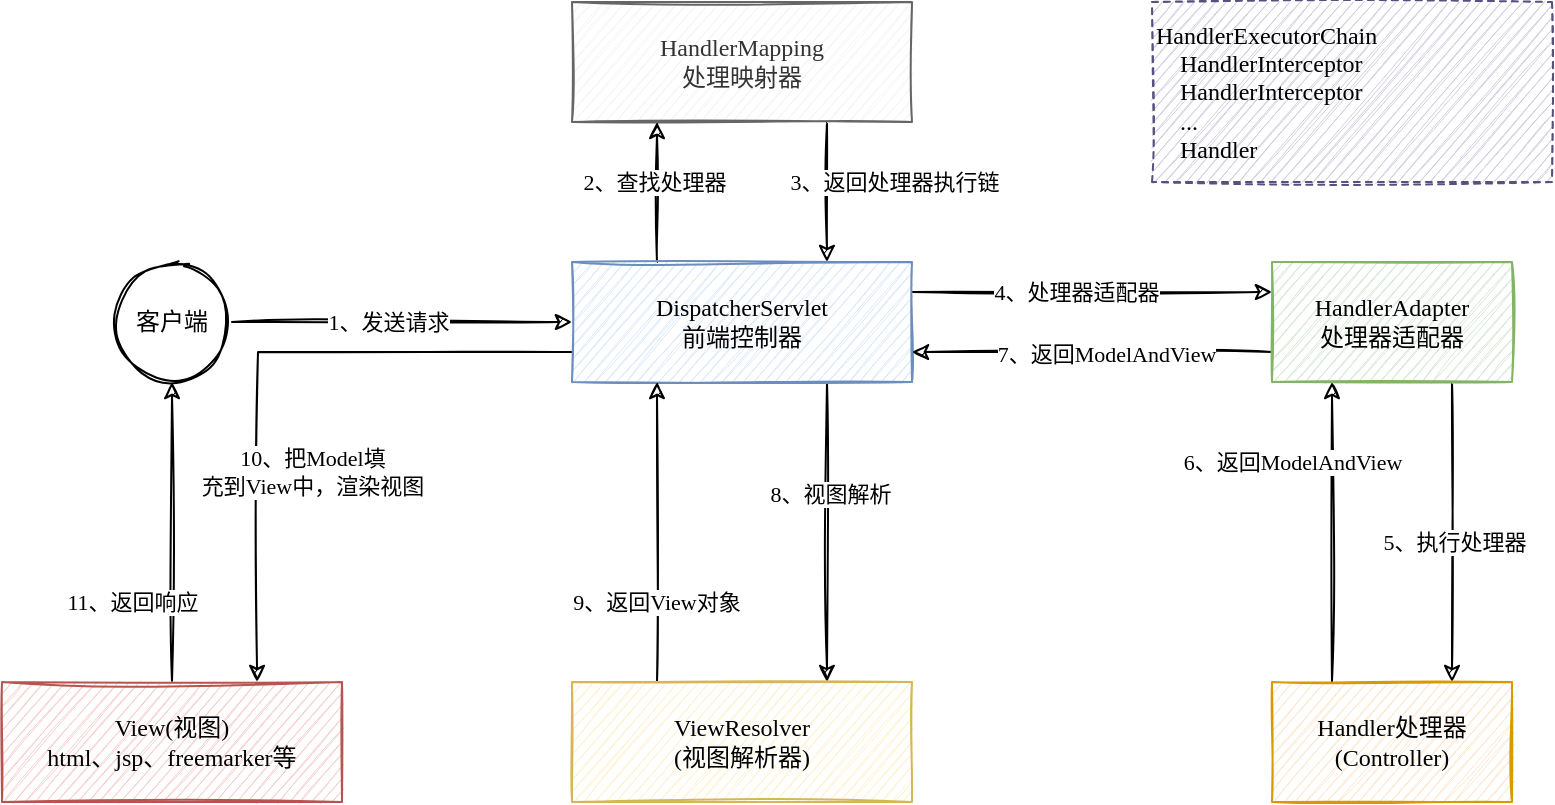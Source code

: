 <mxfile>
    <diagram id="Qq0oh-BUDth8Eb7jMFHC" name="第 1 页">
        <mxGraphModel dx="990" dy="585" grid="1" gridSize="10" guides="1" tooltips="1" connect="1" arrows="1" fold="1" page="1" pageScale="1" pageWidth="827" pageHeight="1169" math="0" shadow="0">
            <root>
                <mxCell id="0"/>
                <mxCell id="1" parent="0"/>
                <mxCell id="7" value="" style="edgeStyle=none;html=1;fontFamily=Lucida Console;sketch=1;exitX=0.75;exitY=1;exitDx=0;exitDy=0;entryX=0.75;entryY=0;entryDx=0;entryDy=0;" edge="1" parent="1" source="3" target="6">
                    <mxGeometry relative="1" as="geometry">
                        <Array as="points"/>
                    </mxGeometry>
                </mxCell>
                <mxCell id="15" value="3、返回处理器执行链" style="edgeLabel;html=1;align=center;verticalAlign=middle;resizable=0;points=[];fontFamily=Lucida Console;" vertex="1" connectable="0" parent="7">
                    <mxGeometry x="-0.457" y="-4" relative="1" as="geometry">
                        <mxPoint x="37" y="11" as="offset"/>
                    </mxGeometry>
                </mxCell>
                <mxCell id="3" value="HandlerMapping&lt;br&gt;处理映射器" style="rounded=0;whiteSpace=wrap;html=1;sketch=1;glass=0;fontFamily=Lucida Console;fillColor=#f5f5f5;strokeColor=#666666;fontColor=#333333;" vertex="1" parent="1">
                    <mxGeometry x="320" y="110" width="170" height="60" as="geometry"/>
                </mxCell>
                <mxCell id="12" value="" style="edgeStyle=none;sketch=1;html=1;fontFamily=Lucida Console;exitX=0.25;exitY=0;exitDx=0;exitDy=0;entryX=0.25;entryY=1;entryDx=0;entryDy=0;" edge="1" parent="1" source="6" target="3">
                    <mxGeometry relative="1" as="geometry"/>
                </mxCell>
                <mxCell id="14" value="2、查找处理器" style="edgeLabel;html=1;align=center;verticalAlign=middle;resizable=0;points=[];fontFamily=Lucida Console;" vertex="1" connectable="0" parent="12">
                    <mxGeometry x="0.543" y="2" relative="1" as="geometry">
                        <mxPoint y="14" as="offset"/>
                    </mxGeometry>
                </mxCell>
                <mxCell id="16" style="edgeStyle=none;sketch=1;html=1;exitX=1;exitY=0.25;exitDx=0;exitDy=0;fontFamily=Lucida Console;entryX=0;entryY=0.25;entryDx=0;entryDy=0;" edge="1" parent="1" source="6" target="17">
                    <mxGeometry relative="1" as="geometry">
                        <mxPoint x="590" y="255" as="targetPoint"/>
                    </mxGeometry>
                </mxCell>
                <mxCell id="18" value="4、处理器适配器" style="edgeLabel;html=1;align=center;verticalAlign=middle;resizable=0;points=[];fontFamily=Lucida Console;" vertex="1" connectable="0" parent="16">
                    <mxGeometry x="-0.212" relative="1" as="geometry">
                        <mxPoint x="11" as="offset"/>
                    </mxGeometry>
                </mxCell>
                <mxCell id="27" style="edgeStyle=none;sketch=1;html=1;exitX=0.75;exitY=1;exitDx=0;exitDy=0;entryX=0.75;entryY=0;entryDx=0;entryDy=0;fontFamily=Lucida Console;" edge="1" parent="1" source="6" target="26">
                    <mxGeometry relative="1" as="geometry"/>
                </mxCell>
                <mxCell id="29" value="8、视图解析" style="edgeLabel;html=1;align=center;verticalAlign=middle;resizable=0;points=[];fontFamily=Lucida Console;" vertex="1" connectable="0" parent="27">
                    <mxGeometry x="-0.253" y="1" relative="1" as="geometry">
                        <mxPoint as="offset"/>
                    </mxGeometry>
                </mxCell>
                <mxCell id="34" style="edgeStyle=none;rounded=0;sketch=1;html=1;exitX=0;exitY=0.75;exitDx=0;exitDy=0;entryX=0.75;entryY=0;entryDx=0;entryDy=0;fontFamily=Lucida Console;" edge="1" parent="1" source="6" target="31">
                    <mxGeometry relative="1" as="geometry">
                        <Array as="points">
                            <mxPoint x="163" y="285"/>
                        </Array>
                    </mxGeometry>
                </mxCell>
                <mxCell id="35" value="10、把Model填&lt;br&gt;充到View中，渲染视图" style="edgeLabel;html=1;align=center;verticalAlign=middle;resizable=0;points=[];fontFamily=Lucida Console;" vertex="1" connectable="0" parent="34">
                    <mxGeometry x="0.347" y="-1" relative="1" as="geometry">
                        <mxPoint x="28" as="offset"/>
                    </mxGeometry>
                </mxCell>
                <mxCell id="6" value="DispatcherServlet&lt;br&gt;前端控制器" style="whiteSpace=wrap;html=1;fontFamily=Lucida Console;fillColor=#dae8fc;strokeColor=#6c8ebf;rounded=0;sketch=1;glass=0;" vertex="1" parent="1">
                    <mxGeometry x="320" y="240" width="170" height="60" as="geometry"/>
                </mxCell>
                <mxCell id="9" style="edgeStyle=none;sketch=1;html=1;entryX=0;entryY=0.5;entryDx=0;entryDy=0;fontFamily=Lucida Console;" edge="1" parent="1" source="8" target="6">
                    <mxGeometry relative="1" as="geometry"/>
                </mxCell>
                <mxCell id="11" value="1、发送请求" style="edgeLabel;html=1;align=center;verticalAlign=middle;resizable=0;points=[];fontFamily=Lucida Console;" vertex="1" connectable="0" parent="9">
                    <mxGeometry x="-0.418" y="-1" relative="1" as="geometry">
                        <mxPoint x="28" y="-1" as="offset"/>
                    </mxGeometry>
                </mxCell>
                <mxCell id="8" value="客户端" style="ellipse;whiteSpace=wrap;html=1;aspect=fixed;rounded=0;glass=0;sketch=1;fontFamily=Lucida Console;" vertex="1" parent="1">
                    <mxGeometry x="90" y="240" width="60" height="60" as="geometry"/>
                </mxCell>
                <mxCell id="21" style="edgeStyle=none;sketch=1;html=1;exitX=0.75;exitY=1;exitDx=0;exitDy=0;entryX=0.75;entryY=0;entryDx=0;entryDy=0;fontFamily=Lucida Console;" edge="1" parent="1" source="17" target="19">
                    <mxGeometry relative="1" as="geometry"/>
                </mxCell>
                <mxCell id="22" value="5、执行处理器" style="edgeLabel;html=1;align=center;verticalAlign=middle;resizable=0;points=[];fontFamily=Lucida Console;" vertex="1" connectable="0" parent="21">
                    <mxGeometry x="-0.504" y="1" relative="1" as="geometry">
                        <mxPoint y="43" as="offset"/>
                    </mxGeometry>
                </mxCell>
                <mxCell id="24" style="edgeStyle=none;sketch=1;html=1;exitX=0;exitY=0.75;exitDx=0;exitDy=0;entryX=1;entryY=0.75;entryDx=0;entryDy=0;fontFamily=Lucida Console;" edge="1" parent="1" source="17" target="6">
                    <mxGeometry relative="1" as="geometry"/>
                </mxCell>
                <mxCell id="25" value="7、返回ModelAndView" style="edgeLabel;html=1;align=center;verticalAlign=middle;resizable=0;points=[];fontFamily=Lucida Console;" vertex="1" connectable="0" parent="24">
                    <mxGeometry x="-0.334" y="1" relative="1" as="geometry">
                        <mxPoint x="-23" as="offset"/>
                    </mxGeometry>
                </mxCell>
                <mxCell id="17" value="HandlerAdapter&lt;br&gt;处理器适配器" style="rounded=0;whiteSpace=wrap;html=1;glass=0;sketch=1;fontFamily=Lucida Console;fillColor=#d5e8d4;strokeColor=#82b366;" vertex="1" parent="1">
                    <mxGeometry x="670" y="240" width="120" height="60" as="geometry"/>
                </mxCell>
                <mxCell id="20" style="edgeStyle=none;sketch=1;html=1;exitX=0.25;exitY=0;exitDx=0;exitDy=0;entryX=0.25;entryY=1;entryDx=0;entryDy=0;fontFamily=Lucida Console;" edge="1" parent="1" source="19" target="17">
                    <mxGeometry relative="1" as="geometry"/>
                </mxCell>
                <mxCell id="23" value="6、返回ModelAndView" style="edgeLabel;html=1;align=center;verticalAlign=middle;resizable=0;points=[];fontFamily=Lucida Console;" vertex="1" connectable="0" parent="20">
                    <mxGeometry x="0.504" y="2" relative="1" as="geometry">
                        <mxPoint x="-18" y="3" as="offset"/>
                    </mxGeometry>
                </mxCell>
                <mxCell id="19" value="Handler处理器&lt;br&gt;(Controller)" style="rounded=0;whiteSpace=wrap;html=1;glass=0;sketch=1;fontFamily=Lucida Console;fillColor=#ffe6cc;strokeColor=#d79b00;" vertex="1" parent="1">
                    <mxGeometry x="670" y="450" width="120" height="60" as="geometry"/>
                </mxCell>
                <mxCell id="28" style="edgeStyle=none;sketch=1;html=1;exitX=0.25;exitY=0;exitDx=0;exitDy=0;entryX=0.25;entryY=1;entryDx=0;entryDy=0;fontFamily=Lucida Console;" edge="1" parent="1" source="26" target="6">
                    <mxGeometry relative="1" as="geometry"/>
                </mxCell>
                <mxCell id="30" value="9、返回View对象" style="edgeLabel;html=1;align=center;verticalAlign=middle;resizable=0;points=[];fontFamily=Lucida Console;" vertex="1" connectable="0" parent="28">
                    <mxGeometry x="-0.507" y="1" relative="1" as="geometry">
                        <mxPoint y="-3" as="offset"/>
                    </mxGeometry>
                </mxCell>
                <mxCell id="26" value="ViewResolver&lt;br&gt;(视图解析器)" style="rounded=0;whiteSpace=wrap;html=1;glass=0;sketch=1;fontFamily=Lucida Console;fillColor=#fff2cc;strokeColor=#d6b656;" vertex="1" parent="1">
                    <mxGeometry x="320" y="450" width="170" height="60" as="geometry"/>
                </mxCell>
                <mxCell id="36" style="edgeStyle=none;rounded=0;sketch=1;html=1;entryX=0.5;entryY=1;entryDx=0;entryDy=0;fontFamily=Lucida Console;" edge="1" parent="1" source="31" target="8">
                    <mxGeometry relative="1" as="geometry"/>
                </mxCell>
                <mxCell id="38" value="11、返回响应" style="edgeLabel;html=1;align=center;verticalAlign=middle;resizable=0;points=[];fontFamily=Lucida Console;" vertex="1" connectable="0" parent="36">
                    <mxGeometry x="-0.395" y="-1" relative="1" as="geometry">
                        <mxPoint x="-21" y="5" as="offset"/>
                    </mxGeometry>
                </mxCell>
                <mxCell id="31" value="View(视图)&lt;br&gt;html、jsp、freemarker等" style="rounded=0;whiteSpace=wrap;html=1;glass=0;sketch=1;fontFamily=Lucida Console;fillColor=#f8cecc;strokeColor=#b85450;" vertex="1" parent="1">
                    <mxGeometry x="35" y="450" width="170" height="60" as="geometry"/>
                </mxCell>
                <mxCell id="39" value="HandlerExecutorChain&lt;br&gt;&amp;nbsp; &amp;nbsp; HandlerInterceptor&lt;br&gt;&amp;nbsp; &amp;nbsp; HandlerInterceptor&lt;br&gt;&amp;nbsp; &amp;nbsp; ...&lt;br&gt;&amp;nbsp; &amp;nbsp; Handler" style="text;html=1;align=left;verticalAlign=middle;whiteSpace=wrap;rounded=0;glass=0;sketch=1;fontFamily=Lucida Console;dashed=1;fillColor=#d0cee2;strokeColor=#56517e;" vertex="1" parent="1">
                    <mxGeometry x="610" y="110" width="200" height="90" as="geometry"/>
                </mxCell>
            </root>
        </mxGraphModel>
    </diagram>
</mxfile>